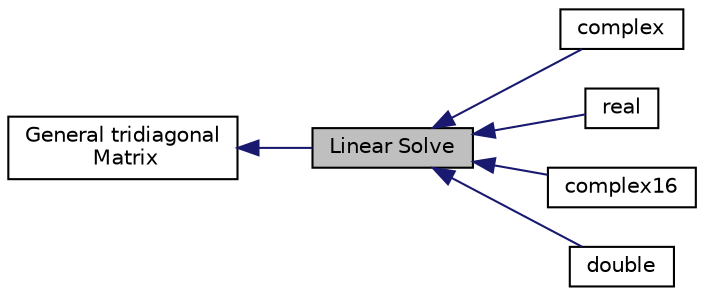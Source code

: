 digraph "Linear Solve"
{
  edge [fontname="Helvetica",fontsize="10",labelfontname="Helvetica",labelfontsize="10"];
  node [fontname="Helvetica",fontsize="10",shape=record];
  rankdir=LR;
  Node0 [label="Linear Solve",height=0.2,width=0.4,color="black", fillcolor="grey75", style="filled" fontcolor="black"];
  Node1 [label="General tridiagonal\l Matrix",height=0.2,width=0.4,color="black", fillcolor="white", style="filled",URL="$group___g_t.html"];
  Node4 [label="complex",height=0.2,width=0.4,color="black", fillcolor="white", style="filled",URL="$group__complex_g_tsolve.html"];
  Node3 [label="real",height=0.2,width=0.4,color="black", fillcolor="white", style="filled",URL="$group__real_g_tsolve.html"];
  Node5 [label="complex16",height=0.2,width=0.4,color="black", fillcolor="white", style="filled",URL="$group__complex16_g_tsolve.html"];
  Node2 [label="double",height=0.2,width=0.4,color="black", fillcolor="white", style="filled",URL="$group__double_g_tsolve.html"];
  Node1->Node0 [shape=plaintext, color="midnightblue", dir="back", style="solid"];
  Node0->Node2 [shape=plaintext, color="midnightblue", dir="back", style="solid"];
  Node0->Node3 [shape=plaintext, color="midnightblue", dir="back", style="solid"];
  Node0->Node4 [shape=plaintext, color="midnightblue", dir="back", style="solid"];
  Node0->Node5 [shape=plaintext, color="midnightblue", dir="back", style="solid"];
}
